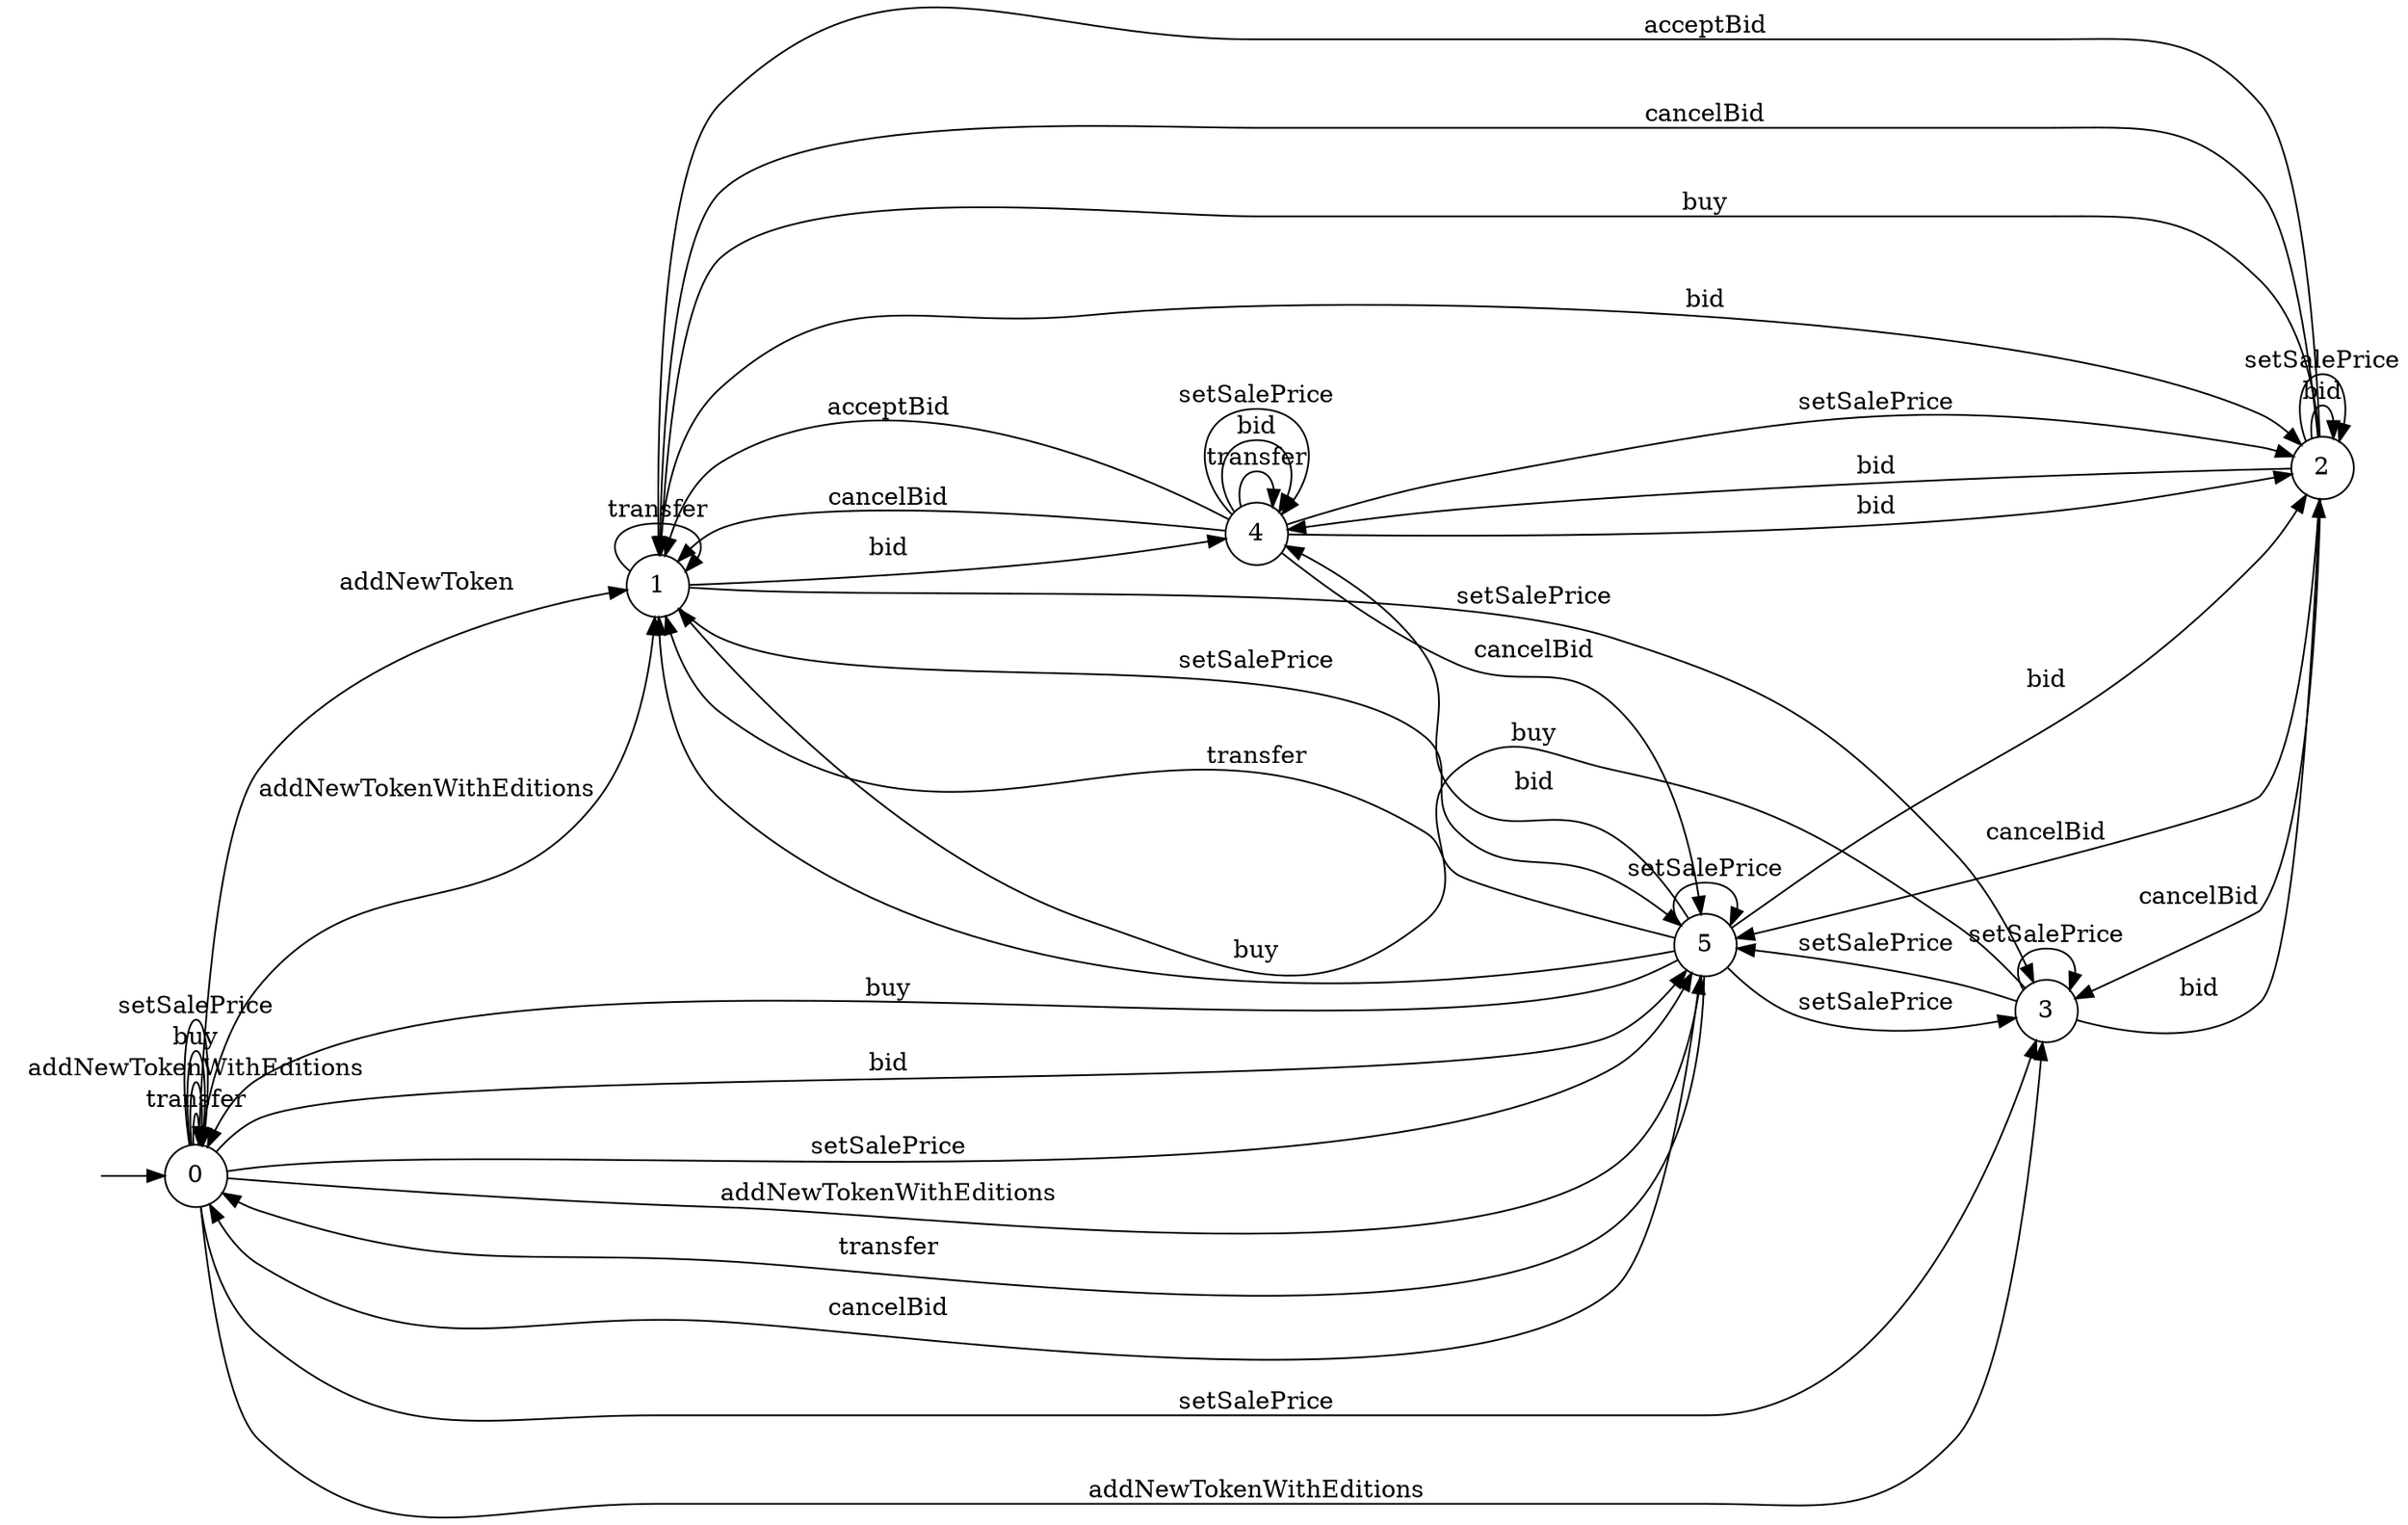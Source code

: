 digraph "./InvConPlus/Dapp-Automata-data/result/model-fix/0x41a322b28d0ff354040e2cbc676f0320d8c8850d/SupeRare/FSM-5" {
	graph [rankdir=LR]
	"" [label="" shape=plaintext]
	1 [label=1 shape=circle]
	4 [label=4 shape=circle]
	2 [label=2 shape=circle]
	3 [label=3 shape=circle]
	5 [label=5 shape=circle]
	0 [label=0 shape=circle]
	"" -> 0 [label=""]
	0 -> 0 [label=transfer]
	0 -> 1 [label=addNewToken]
	0 -> 5 [label=addNewTokenWithEditions]
	0 -> 1 [label=addNewTokenWithEditions]
	0 -> 3 [label=addNewTokenWithEditions]
	0 -> 0 [label=addNewTokenWithEditions]
	0 -> 5 [label=bid]
	0 -> 0 [label=buy]
	0 -> 5 [label=setSalePrice]
	0 -> 3 [label=setSalePrice]
	0 -> 0 [label=setSalePrice]
	2 -> 2 [label=bid]
	2 -> 4 [label=bid]
	2 -> 1 [label=acceptBid]
	2 -> 5 [label=cancelBid]
	2 -> 1 [label=cancelBid]
	2 -> 3 [label=cancelBid]
	2 -> 1 [label=buy]
	2 -> 2 [label=setSalePrice]
	3 -> 2 [label=bid]
	3 -> 1 [label=buy]
	3 -> 5 [label=setSalePrice]
	3 -> 3 [label=setSalePrice]
	5 -> 1 [label=transfer]
	5 -> 0 [label=transfer]
	5 -> 2 [label=bid]
	5 -> 4 [label=bid]
	5 -> 0 [label=cancelBid]
	5 -> 1 [label=buy]
	5 -> 0 [label=buy]
	5 -> 5 [label=setSalePrice]
	5 -> 3 [label=setSalePrice]
	4 -> 4 [label=transfer]
	4 -> 2 [label=bid]
	4 -> 4 [label=bid]
	4 -> 1 [label=acceptBid]
	4 -> 5 [label=cancelBid]
	4 -> 1 [label=cancelBid]
	4 -> 2 [label=setSalePrice]
	4 -> 4 [label=setSalePrice]
	1 -> 1 [label=transfer]
	1 -> 2 [label=bid]
	1 -> 4 [label=bid]
	1 -> 5 [label=setSalePrice]
	1 -> 3 [label=setSalePrice]
}

